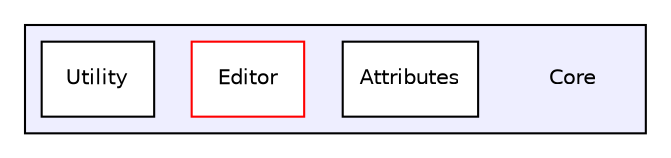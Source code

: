 digraph "Core" {
  compound=true
  node [ fontsize="10", fontname="Helvetica"];
  edge [ labelfontsize="10", labelfontname="Helvetica"];
  subgraph clusterdir_c6310732a22f63c0c2fc5595561e68f1 {
    graph [ bgcolor="#eeeeff", pencolor="black", label="" URL="dir_c6310732a22f63c0c2fc5595561e68f1.html"];
    dir_c6310732a22f63c0c2fc5595561e68f1 [shape=plaintext label="Core"];
    dir_fb5f0fc4f6305f2279d40d97e8736590 [shape=box label="Attributes" color="black" fillcolor="white" style="filled" URL="dir_fb5f0fc4f6305f2279d40d97e8736590.html"];
    dir_91b975a49321e0262d55dd907b08a846 [shape=box label="Editor" color="red" fillcolor="white" style="filled" URL="dir_91b975a49321e0262d55dd907b08a846.html"];
    dir_98f8b120a41a5125c31ef02ceac6bcef [shape=box label="Utility" color="black" fillcolor="white" style="filled" URL="dir_98f8b120a41a5125c31ef02ceac6bcef.html"];
  }
}
